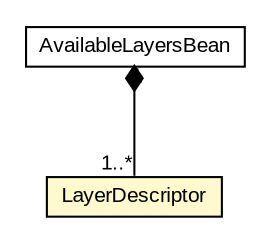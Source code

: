#!/usr/local/bin/dot
#
# Class diagram 
# Generated by UMLGraph version R5_6-24-gf6e263 (http://www.umlgraph.org/)
#

digraph G {
	edge [fontname="arial",fontsize=10,labelfontname="arial",labelfontsize=10];
	node [fontname="arial",fontsize=10,shape=plaintext];
	nodesep=0.25;
	ranksep=0.5;
	// nl.mineleni.cbsviewer.util.AvailableLayersBean
	c2507 [label=<<table title="nl.mineleni.cbsviewer.util.AvailableLayersBean" border="0" cellborder="1" cellspacing="0" cellpadding="2" port="p" href="../AvailableLayersBean.html">
		<tr><td><table border="0" cellspacing="0" cellpadding="1">
<tr><td align="center" balign="center"> AvailableLayersBean </td></tr>
		</table></td></tr>
		</table>>, URL="../AvailableLayersBean.html", fontname="arial", fontcolor="black", fontsize=10.0];
	// nl.mineleni.cbsviewer.util.xml.LayerDescriptor
	c2510 [label=<<table title="nl.mineleni.cbsviewer.util.xml.LayerDescriptor" border="0" cellborder="1" cellspacing="0" cellpadding="2" port="p" bgcolor="lemonChiffon" href="./LayerDescriptor.html">
		<tr><td><table border="0" cellspacing="0" cellpadding="1">
<tr><td align="center" balign="center"> LayerDescriptor </td></tr>
		</table></td></tr>
		</table>>, URL="./LayerDescriptor.html", fontname="arial", fontcolor="black", fontsize=10.0];
	// nl.mineleni.cbsviewer.util.AvailableLayersBean COMPOSED nl.mineleni.cbsviewer.util.xml.LayerDescriptor
	c2507:p -> c2510:p [taillabel="1", label="", headlabel="1..*", fontname="arial", fontcolor="black", fontsize=10.0, color="black", arrowhead=none, arrowtail=diamond, dir=both];
}

